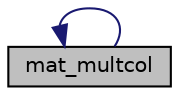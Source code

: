 digraph "mat_multcol"
{
  edge [fontname="Helvetica",fontsize="10",labelfontname="Helvetica",labelfontsize="10"];
  node [fontname="Helvetica",fontsize="10",shape=record];
  rankdir="LR";
  Node456 [label="mat_multcol",height=0.2,width=0.4,color="black", fillcolor="grey75", style="filled", fontcolor="black"];
  Node456 -> Node456 [dir="back",color="midnightblue",fontsize="10",style="solid",fontname="Helvetica"];
}
